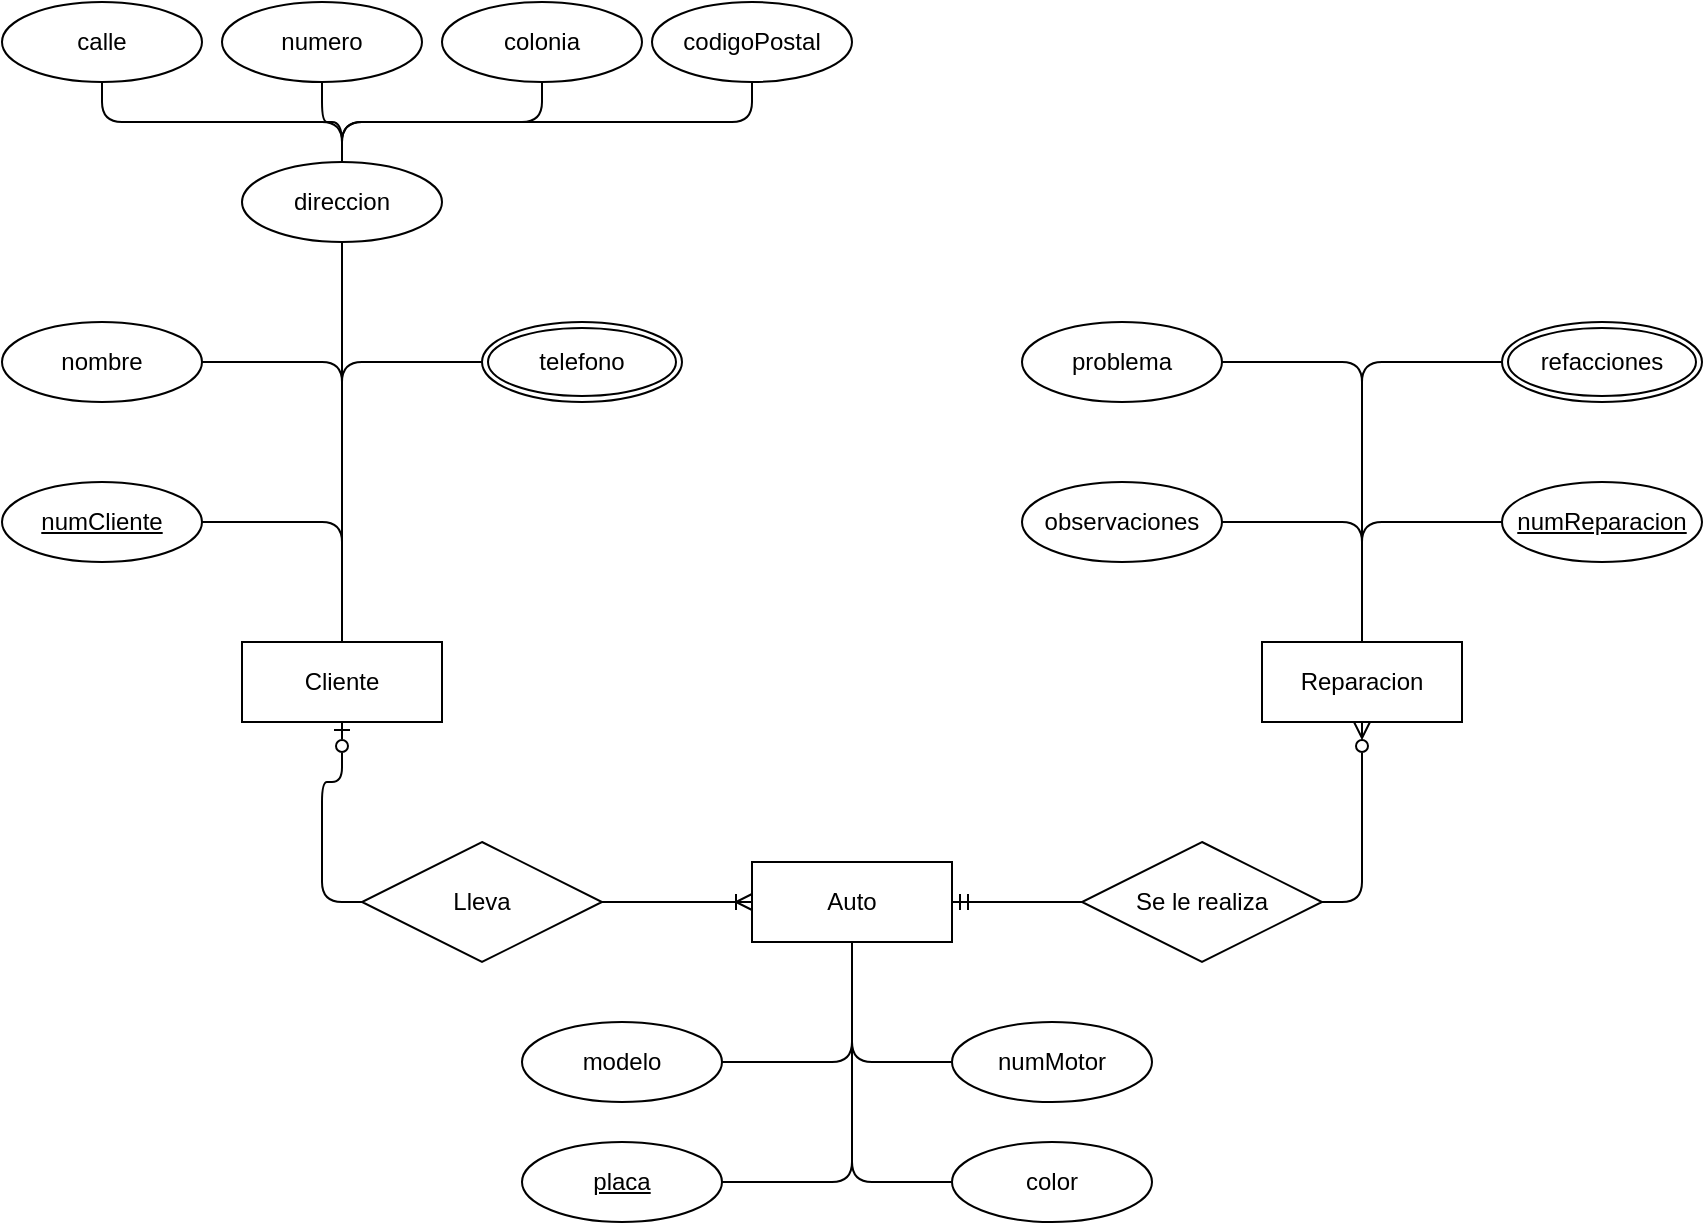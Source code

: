 <mxfile version="24.4.13" type="github">
  <diagram name="Page-1" id="dFoMPFqmiuXSDlFLrBvA">
    <mxGraphModel dx="1434" dy="789" grid="1" gridSize="10" guides="1" tooltips="1" connect="1" arrows="1" fold="1" page="1" pageScale="1" pageWidth="850" pageHeight="1100" math="0" shadow="0">
      <root>
        <mxCell id="0" />
        <mxCell id="1" parent="0" />
        <mxCell id="vuw4ZfPCOJeODHO_FQhW-8" style="edgeStyle=orthogonalEdgeStyle;rounded=1;orthogonalLoop=1;jettySize=auto;html=1;exitX=1;exitY=0.5;exitDx=0;exitDy=0;entryX=0;entryY=0.5;entryDx=0;entryDy=0;endArrow=none;endFill=0;startArrow=ERmandOne;startFill=0;curved=0;" edge="1" parent="1" source="vuw4ZfPCOJeODHO_FQhW-1" target="vuw4ZfPCOJeODHO_FQhW-4">
          <mxGeometry relative="1" as="geometry" />
        </mxCell>
        <mxCell id="vuw4ZfPCOJeODHO_FQhW-30" style="edgeStyle=orthogonalEdgeStyle;rounded=1;orthogonalLoop=1;jettySize=auto;html=1;exitX=0.5;exitY=1;exitDx=0;exitDy=0;entryX=1;entryY=0.5;entryDx=0;entryDy=0;curved=0;endArrow=none;endFill=0;" edge="1" parent="1" source="vuw4ZfPCOJeODHO_FQhW-1" target="vuw4ZfPCOJeODHO_FQhW-29">
          <mxGeometry relative="1" as="geometry" />
        </mxCell>
        <mxCell id="vuw4ZfPCOJeODHO_FQhW-31" style="edgeStyle=orthogonalEdgeStyle;rounded=1;orthogonalLoop=1;jettySize=auto;html=1;exitX=0.5;exitY=1;exitDx=0;exitDy=0;entryX=0;entryY=0.5;entryDx=0;entryDy=0;curved=0;endArrow=none;endFill=0;" edge="1" parent="1" source="vuw4ZfPCOJeODHO_FQhW-1" target="vuw4ZfPCOJeODHO_FQhW-27">
          <mxGeometry relative="1" as="geometry" />
        </mxCell>
        <mxCell id="vuw4ZfPCOJeODHO_FQhW-32" style="edgeStyle=orthogonalEdgeStyle;rounded=1;orthogonalLoop=1;jettySize=auto;html=1;exitX=0.5;exitY=1;exitDx=0;exitDy=0;entryX=1;entryY=0.5;entryDx=0;entryDy=0;curved=0;endArrow=none;endFill=0;" edge="1" parent="1" source="vuw4ZfPCOJeODHO_FQhW-1" target="vuw4ZfPCOJeODHO_FQhW-26">
          <mxGeometry relative="1" as="geometry" />
        </mxCell>
        <mxCell id="vuw4ZfPCOJeODHO_FQhW-33" style="edgeStyle=orthogonalEdgeStyle;rounded=1;orthogonalLoop=1;jettySize=auto;html=1;exitX=0.5;exitY=1;exitDx=0;exitDy=0;entryX=0;entryY=0.5;entryDx=0;entryDy=0;curved=0;endArrow=none;endFill=0;" edge="1" parent="1" source="vuw4ZfPCOJeODHO_FQhW-1" target="vuw4ZfPCOJeODHO_FQhW-28">
          <mxGeometry relative="1" as="geometry" />
        </mxCell>
        <mxCell id="vuw4ZfPCOJeODHO_FQhW-1" value="Auto" style="whiteSpace=wrap;html=1;align=center;" vertex="1" parent="1">
          <mxGeometry x="375" y="470" width="100" height="40" as="geometry" />
        </mxCell>
        <mxCell id="vuw4ZfPCOJeODHO_FQhW-38" style="edgeStyle=orthogonalEdgeStyle;rounded=1;orthogonalLoop=1;jettySize=auto;html=1;exitX=0.5;exitY=0;exitDx=0;exitDy=0;entryX=1;entryY=0.5;entryDx=0;entryDy=0;curved=0;endArrow=none;endFill=0;" edge="1" parent="1" source="vuw4ZfPCOJeODHO_FQhW-2" target="vuw4ZfPCOJeODHO_FQhW-37">
          <mxGeometry relative="1" as="geometry" />
        </mxCell>
        <mxCell id="vuw4ZfPCOJeODHO_FQhW-39" style="edgeStyle=orthogonalEdgeStyle;rounded=1;orthogonalLoop=1;jettySize=auto;html=1;exitX=0.5;exitY=0;exitDx=0;exitDy=0;entryX=0;entryY=0.5;entryDx=0;entryDy=0;curved=0;endArrow=none;endFill=0;" edge="1" parent="1" source="vuw4ZfPCOJeODHO_FQhW-2" target="vuw4ZfPCOJeODHO_FQhW-34">
          <mxGeometry relative="1" as="geometry" />
        </mxCell>
        <mxCell id="vuw4ZfPCOJeODHO_FQhW-40" style="edgeStyle=orthogonalEdgeStyle;rounded=1;orthogonalLoop=1;jettySize=auto;html=1;exitX=0.5;exitY=0;exitDx=0;exitDy=0;entryX=1;entryY=0.5;entryDx=0;entryDy=0;curved=0;endArrow=none;endFill=0;" edge="1" parent="1" source="vuw4ZfPCOJeODHO_FQhW-2" target="vuw4ZfPCOJeODHO_FQhW-36">
          <mxGeometry relative="1" as="geometry" />
        </mxCell>
        <mxCell id="vuw4ZfPCOJeODHO_FQhW-41" style="edgeStyle=orthogonalEdgeStyle;rounded=1;orthogonalLoop=1;jettySize=auto;html=1;exitX=0.5;exitY=0;exitDx=0;exitDy=0;entryX=0;entryY=0.5;entryDx=0;entryDy=0;curved=0;endArrow=none;endFill=0;" edge="1" parent="1" source="vuw4ZfPCOJeODHO_FQhW-2" target="vuw4ZfPCOJeODHO_FQhW-35">
          <mxGeometry relative="1" as="geometry" />
        </mxCell>
        <mxCell id="vuw4ZfPCOJeODHO_FQhW-2" value="Reparacion" style="whiteSpace=wrap;html=1;align=center;" vertex="1" parent="1">
          <mxGeometry x="630" y="360" width="100" height="40" as="geometry" />
        </mxCell>
        <mxCell id="vuw4ZfPCOJeODHO_FQhW-6" style="edgeStyle=orthogonalEdgeStyle;rounded=1;orthogonalLoop=1;jettySize=auto;html=1;exitX=0.5;exitY=1;exitDx=0;exitDy=0;entryX=0;entryY=0.5;entryDx=0;entryDy=0;curved=0;startArrow=ERzeroToOne;startFill=0;endArrow=none;endFill=0;" edge="1" parent="1" source="vuw4ZfPCOJeODHO_FQhW-3" target="vuw4ZfPCOJeODHO_FQhW-5">
          <mxGeometry relative="1" as="geometry" />
        </mxCell>
        <mxCell id="vuw4ZfPCOJeODHO_FQhW-18" style="edgeStyle=orthogonalEdgeStyle;rounded=1;orthogonalLoop=1;jettySize=auto;html=1;exitX=0.5;exitY=0;exitDx=0;exitDy=0;entryX=1;entryY=0.5;entryDx=0;entryDy=0;curved=0;endArrow=none;endFill=0;" edge="1" parent="1" source="vuw4ZfPCOJeODHO_FQhW-3" target="vuw4ZfPCOJeODHO_FQhW-10">
          <mxGeometry relative="1" as="geometry" />
        </mxCell>
        <mxCell id="vuw4ZfPCOJeODHO_FQhW-19" style="edgeStyle=orthogonalEdgeStyle;rounded=1;orthogonalLoop=1;jettySize=auto;html=1;exitX=0.5;exitY=0;exitDx=0;exitDy=0;entryX=1;entryY=0.5;entryDx=0;entryDy=0;curved=0;endArrow=none;endFill=0;" edge="1" parent="1" source="vuw4ZfPCOJeODHO_FQhW-3" target="vuw4ZfPCOJeODHO_FQhW-12">
          <mxGeometry relative="1" as="geometry" />
        </mxCell>
        <mxCell id="vuw4ZfPCOJeODHO_FQhW-20" style="edgeStyle=orthogonalEdgeStyle;rounded=1;orthogonalLoop=1;jettySize=auto;html=1;exitX=0.5;exitY=0;exitDx=0;exitDy=0;entryX=0.5;entryY=1;entryDx=0;entryDy=0;curved=0;endArrow=none;endFill=0;" edge="1" parent="1" source="vuw4ZfPCOJeODHO_FQhW-3" target="vuw4ZfPCOJeODHO_FQhW-11">
          <mxGeometry relative="1" as="geometry" />
        </mxCell>
        <mxCell id="vuw4ZfPCOJeODHO_FQhW-21" style="edgeStyle=orthogonalEdgeStyle;rounded=1;orthogonalLoop=1;jettySize=auto;html=1;exitX=0.5;exitY=0;exitDx=0;exitDy=0;entryX=0;entryY=0.5;entryDx=0;entryDy=0;curved=0;endArrow=none;endFill=0;" edge="1" parent="1" source="vuw4ZfPCOJeODHO_FQhW-3" target="vuw4ZfPCOJeODHO_FQhW-13">
          <mxGeometry relative="1" as="geometry" />
        </mxCell>
        <mxCell id="vuw4ZfPCOJeODHO_FQhW-3" value="Cliente" style="whiteSpace=wrap;html=1;align=center;" vertex="1" parent="1">
          <mxGeometry x="120" y="360" width="100" height="40" as="geometry" />
        </mxCell>
        <mxCell id="vuw4ZfPCOJeODHO_FQhW-9" style="edgeStyle=orthogonalEdgeStyle;rounded=1;orthogonalLoop=1;jettySize=auto;html=1;exitX=1;exitY=0.5;exitDx=0;exitDy=0;entryX=0.5;entryY=1;entryDx=0;entryDy=0;endArrow=ERzeroToMany;endFill=0;curved=0;" edge="1" parent="1" source="vuw4ZfPCOJeODHO_FQhW-4" target="vuw4ZfPCOJeODHO_FQhW-2">
          <mxGeometry relative="1" as="geometry" />
        </mxCell>
        <mxCell id="vuw4ZfPCOJeODHO_FQhW-4" value="Se le realiza" style="shape=rhombus;perimeter=rhombusPerimeter;whiteSpace=wrap;html=1;align=center;" vertex="1" parent="1">
          <mxGeometry x="540" y="460" width="120" height="60" as="geometry" />
        </mxCell>
        <mxCell id="vuw4ZfPCOJeODHO_FQhW-7" style="edgeStyle=orthogonalEdgeStyle;rounded=1;orthogonalLoop=1;jettySize=auto;html=1;exitX=1;exitY=0.5;exitDx=0;exitDy=0;entryX=0;entryY=0.5;entryDx=0;entryDy=0;endArrow=ERoneToMany;endFill=0;curved=0;" edge="1" parent="1" source="vuw4ZfPCOJeODHO_FQhW-5" target="vuw4ZfPCOJeODHO_FQhW-1">
          <mxGeometry relative="1" as="geometry" />
        </mxCell>
        <mxCell id="vuw4ZfPCOJeODHO_FQhW-5" value="Lleva" style="shape=rhombus;perimeter=rhombusPerimeter;whiteSpace=wrap;html=1;align=center;" vertex="1" parent="1">
          <mxGeometry x="180" y="460" width="120" height="60" as="geometry" />
        </mxCell>
        <mxCell id="vuw4ZfPCOJeODHO_FQhW-10" value="numCliente" style="ellipse;whiteSpace=wrap;html=1;align=center;fontStyle=4;" vertex="1" parent="1">
          <mxGeometry y="280" width="100" height="40" as="geometry" />
        </mxCell>
        <mxCell id="vuw4ZfPCOJeODHO_FQhW-22" style="edgeStyle=orthogonalEdgeStyle;rounded=1;orthogonalLoop=1;jettySize=auto;html=1;exitX=0.5;exitY=0;exitDx=0;exitDy=0;entryX=0.5;entryY=1;entryDx=0;entryDy=0;curved=0;endArrow=none;endFill=0;" edge="1" parent="1" source="vuw4ZfPCOJeODHO_FQhW-11" target="vuw4ZfPCOJeODHO_FQhW-17">
          <mxGeometry relative="1" as="geometry" />
        </mxCell>
        <mxCell id="vuw4ZfPCOJeODHO_FQhW-23" style="edgeStyle=orthogonalEdgeStyle;rounded=1;orthogonalLoop=1;jettySize=auto;html=1;exitX=0.5;exitY=0;exitDx=0;exitDy=0;entryX=0.5;entryY=1;entryDx=0;entryDy=0;curved=0;endArrow=none;endFill=0;" edge="1" parent="1" source="vuw4ZfPCOJeODHO_FQhW-11" target="vuw4ZfPCOJeODHO_FQhW-16">
          <mxGeometry relative="1" as="geometry" />
        </mxCell>
        <mxCell id="vuw4ZfPCOJeODHO_FQhW-24" style="edgeStyle=orthogonalEdgeStyle;rounded=1;orthogonalLoop=1;jettySize=auto;html=1;exitX=0.5;exitY=0;exitDx=0;exitDy=0;entryX=0.5;entryY=1;entryDx=0;entryDy=0;curved=0;endArrow=none;endFill=0;" edge="1" parent="1" source="vuw4ZfPCOJeODHO_FQhW-11" target="vuw4ZfPCOJeODHO_FQhW-15">
          <mxGeometry relative="1" as="geometry" />
        </mxCell>
        <mxCell id="vuw4ZfPCOJeODHO_FQhW-25" style="edgeStyle=orthogonalEdgeStyle;rounded=1;orthogonalLoop=1;jettySize=auto;html=1;exitX=0.5;exitY=0;exitDx=0;exitDy=0;entryX=0.5;entryY=1;entryDx=0;entryDy=0;curved=0;endArrow=none;endFill=0;" edge="1" parent="1" source="vuw4ZfPCOJeODHO_FQhW-11" target="vuw4ZfPCOJeODHO_FQhW-14">
          <mxGeometry relative="1" as="geometry" />
        </mxCell>
        <mxCell id="vuw4ZfPCOJeODHO_FQhW-11" value="direccion" style="ellipse;whiteSpace=wrap;html=1;align=center;" vertex="1" parent="1">
          <mxGeometry x="120" y="120" width="100" height="40" as="geometry" />
        </mxCell>
        <mxCell id="vuw4ZfPCOJeODHO_FQhW-12" value="nombre" style="ellipse;whiteSpace=wrap;html=1;align=center;" vertex="1" parent="1">
          <mxGeometry y="200" width="100" height="40" as="geometry" />
        </mxCell>
        <mxCell id="vuw4ZfPCOJeODHO_FQhW-13" value="telefono" style="ellipse;shape=doubleEllipse;margin=3;whiteSpace=wrap;html=1;align=center;" vertex="1" parent="1">
          <mxGeometry x="240" y="200" width="100" height="40" as="geometry" />
        </mxCell>
        <mxCell id="vuw4ZfPCOJeODHO_FQhW-14" value="codigoPostal" style="ellipse;whiteSpace=wrap;html=1;align=center;" vertex="1" parent="1">
          <mxGeometry x="325" y="40" width="100" height="40" as="geometry" />
        </mxCell>
        <mxCell id="vuw4ZfPCOJeODHO_FQhW-15" value="colonia" style="ellipse;whiteSpace=wrap;html=1;align=center;" vertex="1" parent="1">
          <mxGeometry x="220" y="40" width="100" height="40" as="geometry" />
        </mxCell>
        <mxCell id="vuw4ZfPCOJeODHO_FQhW-16" value="numero" style="ellipse;whiteSpace=wrap;html=1;align=center;" vertex="1" parent="1">
          <mxGeometry x="110" y="40" width="100" height="40" as="geometry" />
        </mxCell>
        <mxCell id="vuw4ZfPCOJeODHO_FQhW-17" value="calle" style="ellipse;whiteSpace=wrap;html=1;align=center;" vertex="1" parent="1">
          <mxGeometry y="40" width="100" height="40" as="geometry" />
        </mxCell>
        <mxCell id="vuw4ZfPCOJeODHO_FQhW-26" value="placa" style="ellipse;whiteSpace=wrap;html=1;align=center;fontStyle=4;" vertex="1" parent="1">
          <mxGeometry x="260" y="610" width="100" height="40" as="geometry" />
        </mxCell>
        <mxCell id="vuw4ZfPCOJeODHO_FQhW-27" value="numMotor" style="ellipse;whiteSpace=wrap;html=1;align=center;" vertex="1" parent="1">
          <mxGeometry x="475" y="550" width="100" height="40" as="geometry" />
        </mxCell>
        <mxCell id="vuw4ZfPCOJeODHO_FQhW-28" value="color" style="ellipse;whiteSpace=wrap;html=1;align=center;" vertex="1" parent="1">
          <mxGeometry x="475" y="610" width="100" height="40" as="geometry" />
        </mxCell>
        <mxCell id="vuw4ZfPCOJeODHO_FQhW-29" value="modelo" style="ellipse;whiteSpace=wrap;html=1;align=center;" vertex="1" parent="1">
          <mxGeometry x="260" y="550" width="100" height="40" as="geometry" />
        </mxCell>
        <mxCell id="vuw4ZfPCOJeODHO_FQhW-34" value="numReparacion" style="ellipse;whiteSpace=wrap;html=1;align=center;fontStyle=4;" vertex="1" parent="1">
          <mxGeometry x="750" y="280" width="100" height="40" as="geometry" />
        </mxCell>
        <mxCell id="vuw4ZfPCOJeODHO_FQhW-35" value="refacciones" style="ellipse;shape=doubleEllipse;margin=3;whiteSpace=wrap;html=1;align=center;" vertex="1" parent="1">
          <mxGeometry x="750" y="200" width="100" height="40" as="geometry" />
        </mxCell>
        <mxCell id="vuw4ZfPCOJeODHO_FQhW-36" value="problema" style="ellipse;whiteSpace=wrap;html=1;align=center;" vertex="1" parent="1">
          <mxGeometry x="510" y="200" width="100" height="40" as="geometry" />
        </mxCell>
        <mxCell id="vuw4ZfPCOJeODHO_FQhW-37" value="observaciones" style="ellipse;whiteSpace=wrap;html=1;align=center;" vertex="1" parent="1">
          <mxGeometry x="510" y="280" width="100" height="40" as="geometry" />
        </mxCell>
      </root>
    </mxGraphModel>
  </diagram>
</mxfile>
